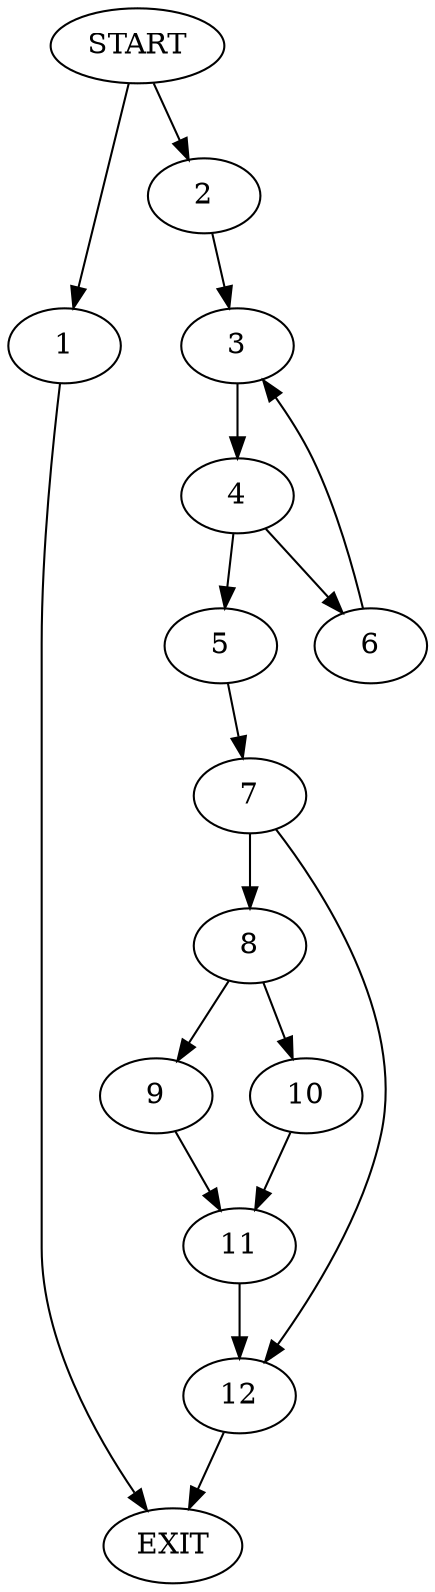 digraph { 
0 [label="START"];
1;
2;
3;
4;
5;
6;
7;
8;
9;
10;
11;
12;
13[label="EXIT"];
0 -> 1;
0 -> 2;
1 -> 13;
2 -> 3;
3 -> 4;
4 -> 5;
4 -> 6;
5 -> 7;
6 -> 3;
7 -> 8;
7 -> 12;
8 -> 9;
8 -> 10;
9 -> 11;
10 -> 11;
11 -> 12;
12 -> 13;
}